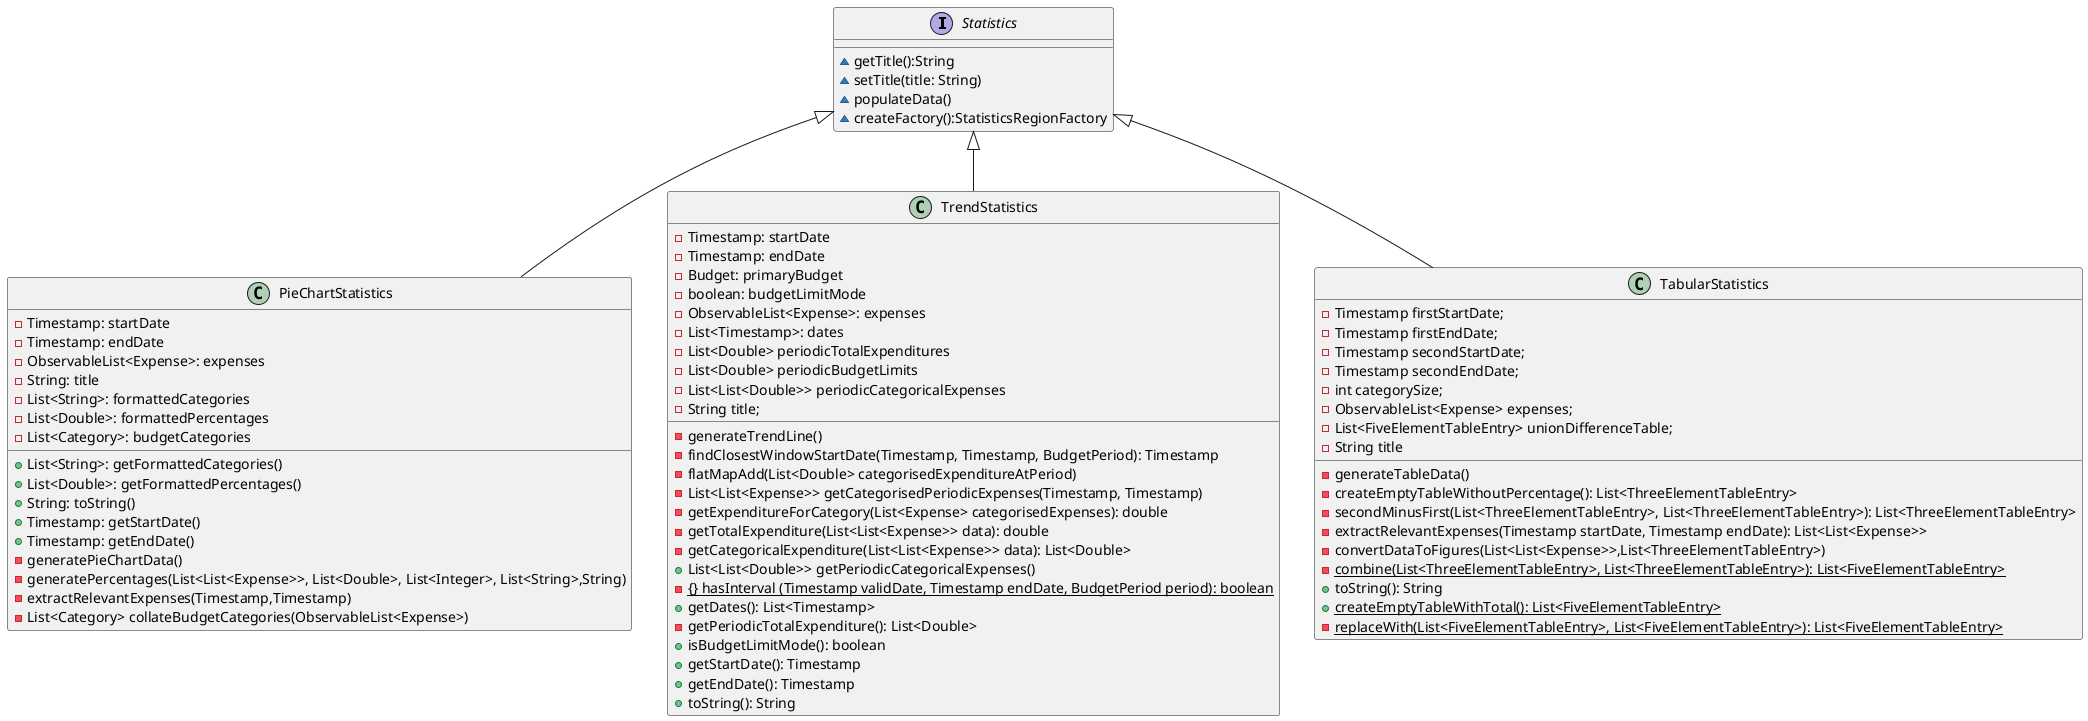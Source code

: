 @startuml



interface Statistics {
~getTitle():String
~setTitle(title: String)
~populateData()
~createFactory():StatisticsRegionFactory
}



class PieChartStatistics {
-Timestamp: startDate
-Timestamp: endDate
-ObservableList<Expense>: expenses
-String: title
-List<String>: formattedCategories
-List<Double>: formattedPercentages
-List<Category>: budgetCategories

+List<String>: getFormattedCategories()
+List<Double>: getFormattedPercentages()
+String: toString()
+Timestamp: getStartDate()
+Timestamp: getEndDate()
-generatePieChartData()
-generatePercentages(List<List<Expense>>, List<Double>, List<Integer>, List<String>,String)
-extractRelevantExpenses(Timestamp,Timestamp)
-List<Category> collateBudgetCategories(ObservableList<Expense>)
}




class TrendStatistics {
-Timestamp: startDate
-Timestamp: endDate
-Budget: primaryBudget
-boolean: budgetLimitMode
-ObservableList<Expense>: expenses
-List<Timestamp>: dates
-List<Double> periodicTotalExpenditures
-List<Double> periodicBudgetLimits
-List<List<Double>> periodicCategoricalExpenses
-String title;
-generateTrendLine()
-findClosestWindowStartDate(Timestamp, Timestamp, BudgetPeriod): Timestamp
-flatMapAdd(List<Double> categorisedExpenditureAtPeriod)
-List<List<Expense>> getCategorisedPeriodicExpenses(Timestamp, Timestamp)
-getExpenditureForCategory(List<Expense> categorisedExpenses): double
-getTotalExpenditure(List<List<Expense>> data): double
-getCategoricalExpenditure(List<List<Expense>> data): List<Double>
+List<List<Double>> getPeriodicCategoricalExpenses()
-{{static}} hasInterval (Timestamp validDate, Timestamp endDate, BudgetPeriod period): boolean
+getDates(): List<Timestamp>
-getPeriodicTotalExpenditure(): List<Double>
+ isBudgetLimitMode(): boolean
+ getStartDate(): Timestamp
+getEndDate(): Timestamp
+toString(): String
}

class TabularStatistics {
-Timestamp firstStartDate;
-Timestamp firstEndDate;
-Timestamp secondStartDate;
-Timestamp secondEndDate;
-int categorySize;
-ObservableList<Expense> expenses;
-List<FiveElementTableEntry> unionDifferenceTable;
-String title
-generateTableData()
-createEmptyTableWithoutPercentage(): List<ThreeElementTableEntry>
-secondMinusFirst(List<ThreeElementTableEntry>, List<ThreeElementTableEntry>): List<ThreeElementTableEntry>
-extractRelevantExpenses(Timestamp startDate, Timestamp endDate): List<List<Expense>>
-convertDataToFigures(List<List<Expense>>,List<ThreeElementTableEntry>)
-{static} combine(List<ThreeElementTableEntry>, List<ThreeElementTableEntry>): List<FiveElementTableEntry>
+toString(): String
+{static} createEmptyTableWithTotal(): List<FiveElementTableEntry>
-{static} replaceWith(List<FiveElementTableEntry>, List<FiveElementTableEntry>): List<FiveElementTableEntry>
}








Statistics <|-- PieChartStatistics
Statistics <|-- TabularStatistics
Statistics <|-- TrendStatistics



@enduml


